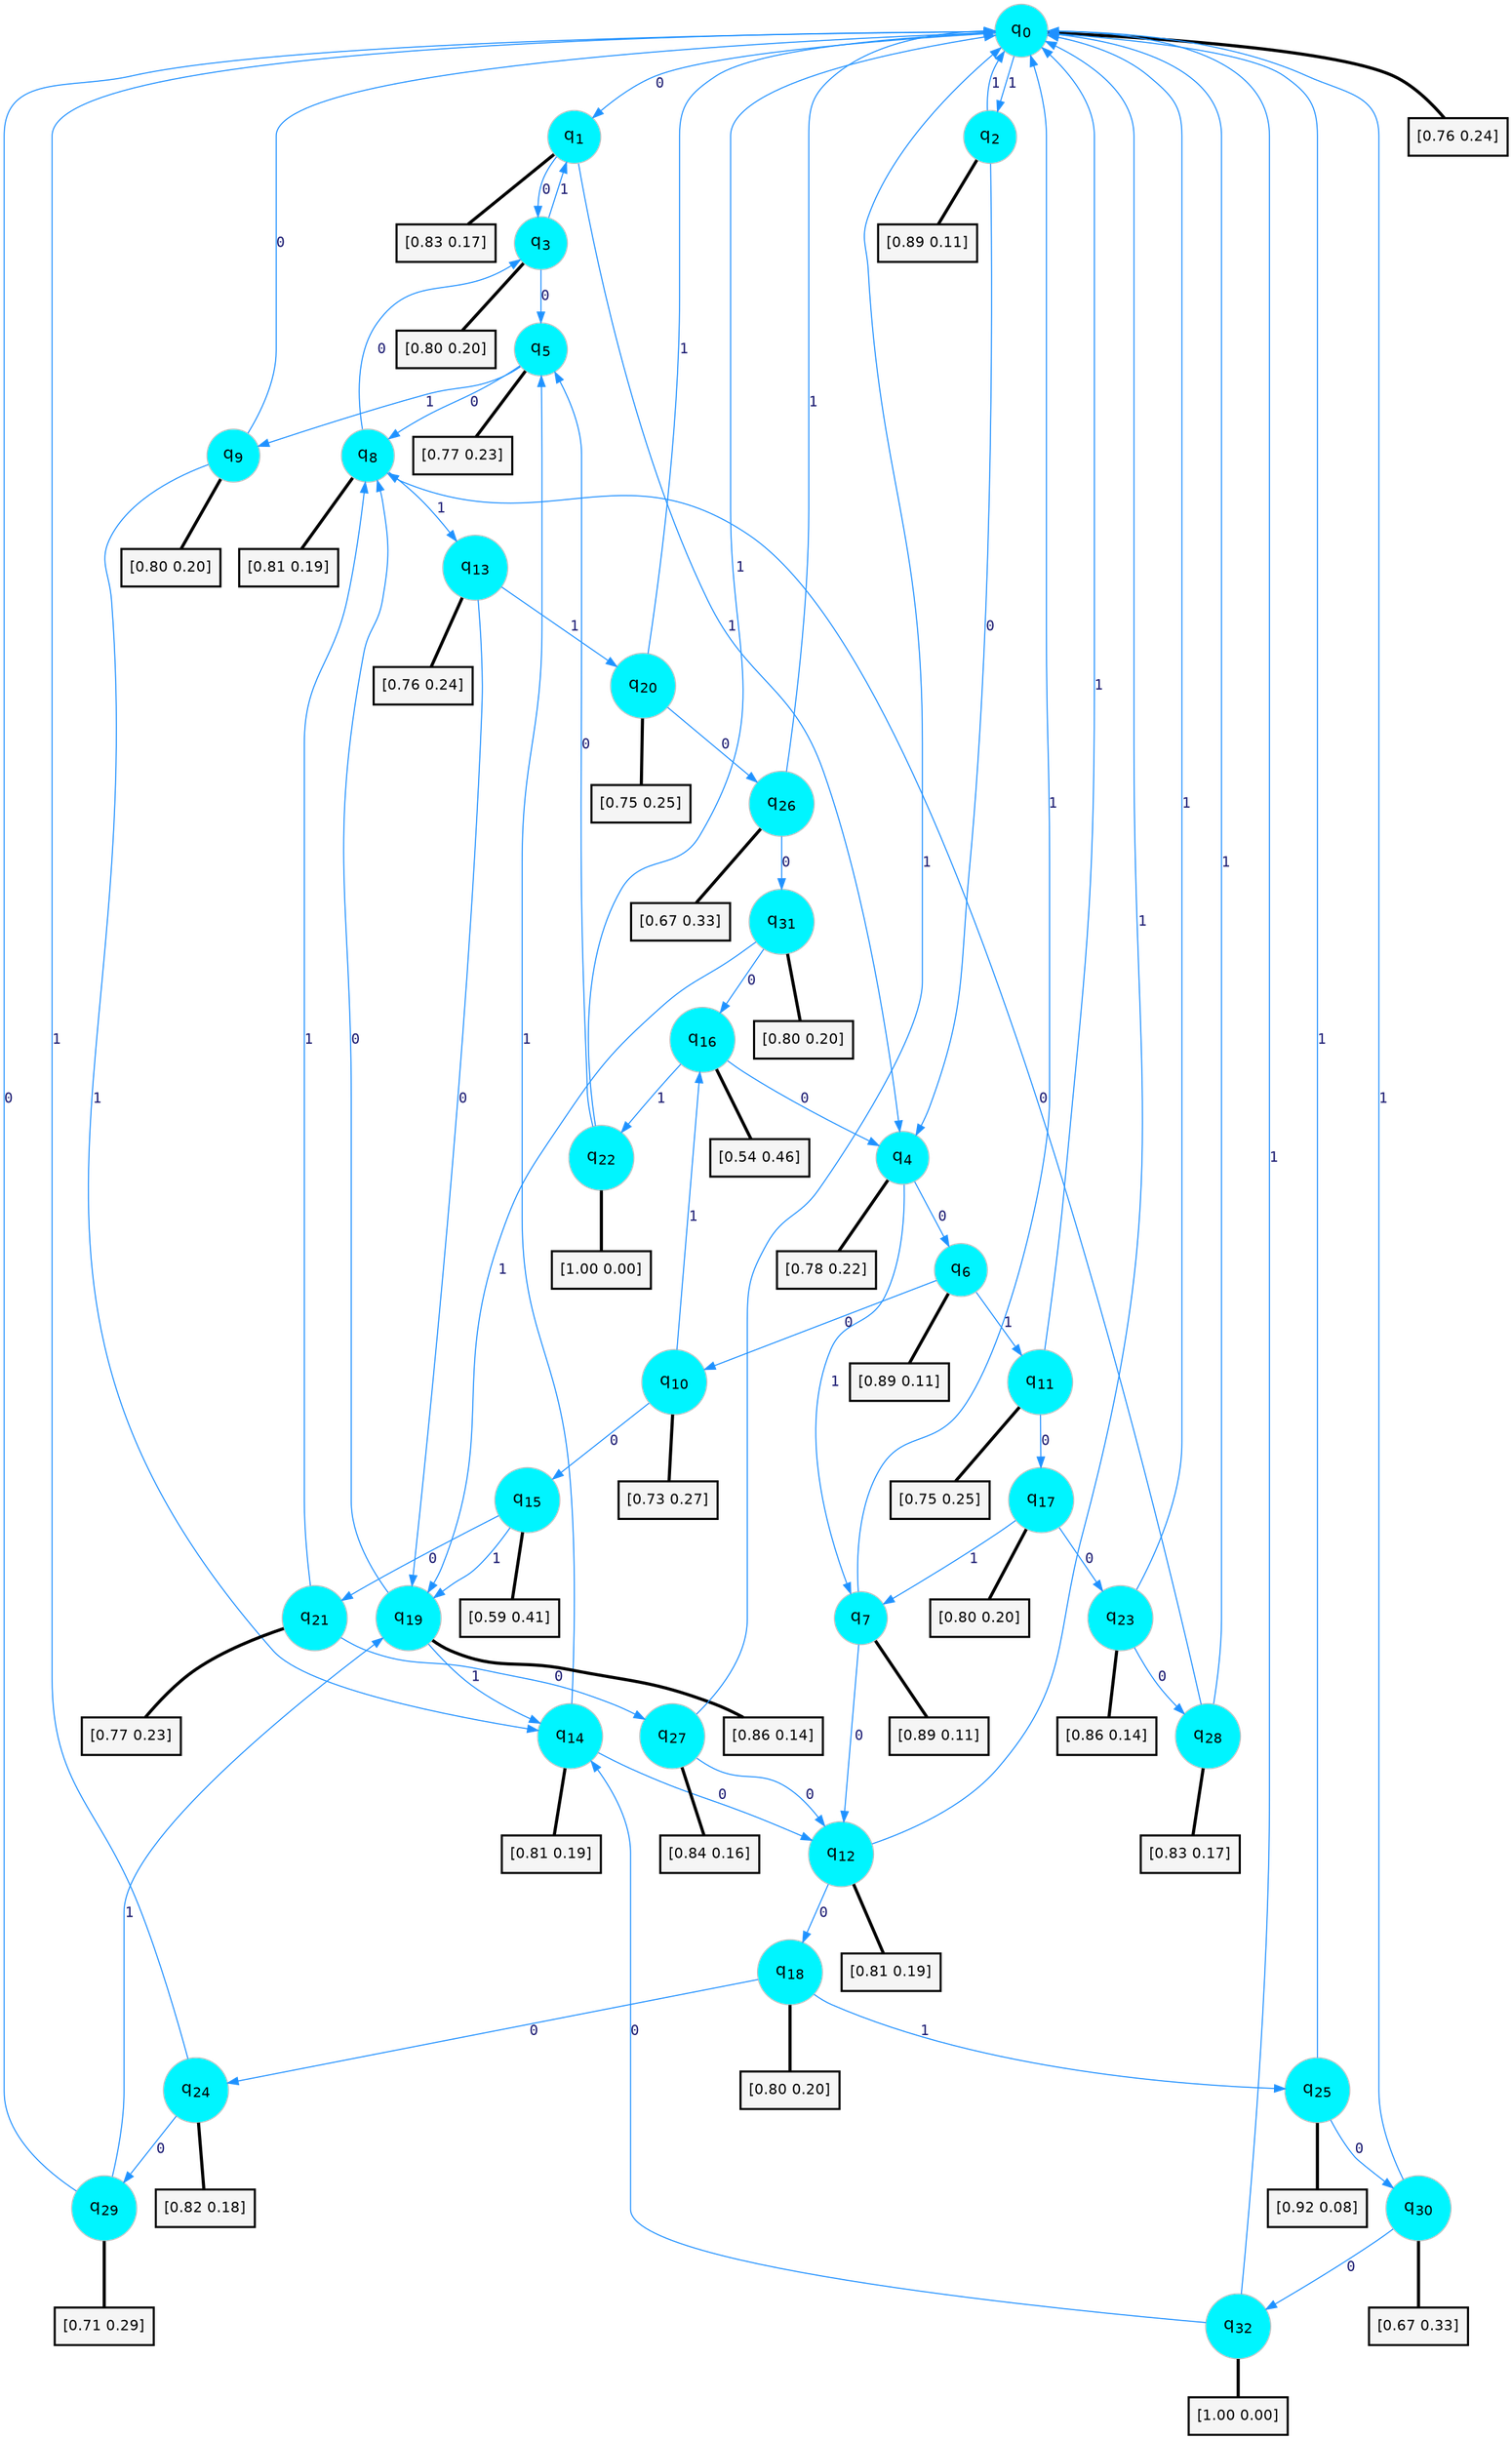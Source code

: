 digraph G {
graph [
bgcolor=transparent, dpi=300, rankdir=TD, size="40,25"];
node [
color=gray, fillcolor=turquoise1, fontcolor=black, fontname=Helvetica, fontsize=16, fontweight=bold, shape=circle, style=filled];
edge [
arrowsize=1, color=dodgerblue1, fontcolor=midnightblue, fontname=courier, fontweight=bold, penwidth=1, style=solid, weight=20];
0[label=<q<SUB>0</SUB>>];
1[label=<q<SUB>1</SUB>>];
2[label=<q<SUB>2</SUB>>];
3[label=<q<SUB>3</SUB>>];
4[label=<q<SUB>4</SUB>>];
5[label=<q<SUB>5</SUB>>];
6[label=<q<SUB>6</SUB>>];
7[label=<q<SUB>7</SUB>>];
8[label=<q<SUB>8</SUB>>];
9[label=<q<SUB>9</SUB>>];
10[label=<q<SUB>10</SUB>>];
11[label=<q<SUB>11</SUB>>];
12[label=<q<SUB>12</SUB>>];
13[label=<q<SUB>13</SUB>>];
14[label=<q<SUB>14</SUB>>];
15[label=<q<SUB>15</SUB>>];
16[label=<q<SUB>16</SUB>>];
17[label=<q<SUB>17</SUB>>];
18[label=<q<SUB>18</SUB>>];
19[label=<q<SUB>19</SUB>>];
20[label=<q<SUB>20</SUB>>];
21[label=<q<SUB>21</SUB>>];
22[label=<q<SUB>22</SUB>>];
23[label=<q<SUB>23</SUB>>];
24[label=<q<SUB>24</SUB>>];
25[label=<q<SUB>25</SUB>>];
26[label=<q<SUB>26</SUB>>];
27[label=<q<SUB>27</SUB>>];
28[label=<q<SUB>28</SUB>>];
29[label=<q<SUB>29</SUB>>];
30[label=<q<SUB>30</SUB>>];
31[label=<q<SUB>31</SUB>>];
32[label=<q<SUB>32</SUB>>];
33[label="[0.76 0.24]", shape=box,fontcolor=black, fontname=Helvetica, fontsize=14, penwidth=2, fillcolor=whitesmoke,color=black];
34[label="[0.83 0.17]", shape=box,fontcolor=black, fontname=Helvetica, fontsize=14, penwidth=2, fillcolor=whitesmoke,color=black];
35[label="[0.89 0.11]", shape=box,fontcolor=black, fontname=Helvetica, fontsize=14, penwidth=2, fillcolor=whitesmoke,color=black];
36[label="[0.80 0.20]", shape=box,fontcolor=black, fontname=Helvetica, fontsize=14, penwidth=2, fillcolor=whitesmoke,color=black];
37[label="[0.78 0.22]", shape=box,fontcolor=black, fontname=Helvetica, fontsize=14, penwidth=2, fillcolor=whitesmoke,color=black];
38[label="[0.77 0.23]", shape=box,fontcolor=black, fontname=Helvetica, fontsize=14, penwidth=2, fillcolor=whitesmoke,color=black];
39[label="[0.89 0.11]", shape=box,fontcolor=black, fontname=Helvetica, fontsize=14, penwidth=2, fillcolor=whitesmoke,color=black];
40[label="[0.89 0.11]", shape=box,fontcolor=black, fontname=Helvetica, fontsize=14, penwidth=2, fillcolor=whitesmoke,color=black];
41[label="[0.81 0.19]", shape=box,fontcolor=black, fontname=Helvetica, fontsize=14, penwidth=2, fillcolor=whitesmoke,color=black];
42[label="[0.80 0.20]", shape=box,fontcolor=black, fontname=Helvetica, fontsize=14, penwidth=2, fillcolor=whitesmoke,color=black];
43[label="[0.73 0.27]", shape=box,fontcolor=black, fontname=Helvetica, fontsize=14, penwidth=2, fillcolor=whitesmoke,color=black];
44[label="[0.75 0.25]", shape=box,fontcolor=black, fontname=Helvetica, fontsize=14, penwidth=2, fillcolor=whitesmoke,color=black];
45[label="[0.81 0.19]", shape=box,fontcolor=black, fontname=Helvetica, fontsize=14, penwidth=2, fillcolor=whitesmoke,color=black];
46[label="[0.76 0.24]", shape=box,fontcolor=black, fontname=Helvetica, fontsize=14, penwidth=2, fillcolor=whitesmoke,color=black];
47[label="[0.81 0.19]", shape=box,fontcolor=black, fontname=Helvetica, fontsize=14, penwidth=2, fillcolor=whitesmoke,color=black];
48[label="[0.59 0.41]", shape=box,fontcolor=black, fontname=Helvetica, fontsize=14, penwidth=2, fillcolor=whitesmoke,color=black];
49[label="[0.54 0.46]", shape=box,fontcolor=black, fontname=Helvetica, fontsize=14, penwidth=2, fillcolor=whitesmoke,color=black];
50[label="[0.80 0.20]", shape=box,fontcolor=black, fontname=Helvetica, fontsize=14, penwidth=2, fillcolor=whitesmoke,color=black];
51[label="[0.80 0.20]", shape=box,fontcolor=black, fontname=Helvetica, fontsize=14, penwidth=2, fillcolor=whitesmoke,color=black];
52[label="[0.86 0.14]", shape=box,fontcolor=black, fontname=Helvetica, fontsize=14, penwidth=2, fillcolor=whitesmoke,color=black];
53[label="[0.75 0.25]", shape=box,fontcolor=black, fontname=Helvetica, fontsize=14, penwidth=2, fillcolor=whitesmoke,color=black];
54[label="[0.77 0.23]", shape=box,fontcolor=black, fontname=Helvetica, fontsize=14, penwidth=2, fillcolor=whitesmoke,color=black];
55[label="[1.00 0.00]", shape=box,fontcolor=black, fontname=Helvetica, fontsize=14, penwidth=2, fillcolor=whitesmoke,color=black];
56[label="[0.86 0.14]", shape=box,fontcolor=black, fontname=Helvetica, fontsize=14, penwidth=2, fillcolor=whitesmoke,color=black];
57[label="[0.82 0.18]", shape=box,fontcolor=black, fontname=Helvetica, fontsize=14, penwidth=2, fillcolor=whitesmoke,color=black];
58[label="[0.92 0.08]", shape=box,fontcolor=black, fontname=Helvetica, fontsize=14, penwidth=2, fillcolor=whitesmoke,color=black];
59[label="[0.67 0.33]", shape=box,fontcolor=black, fontname=Helvetica, fontsize=14, penwidth=2, fillcolor=whitesmoke,color=black];
60[label="[0.84 0.16]", shape=box,fontcolor=black, fontname=Helvetica, fontsize=14, penwidth=2, fillcolor=whitesmoke,color=black];
61[label="[0.83 0.17]", shape=box,fontcolor=black, fontname=Helvetica, fontsize=14, penwidth=2, fillcolor=whitesmoke,color=black];
62[label="[0.71 0.29]", shape=box,fontcolor=black, fontname=Helvetica, fontsize=14, penwidth=2, fillcolor=whitesmoke,color=black];
63[label="[0.67 0.33]", shape=box,fontcolor=black, fontname=Helvetica, fontsize=14, penwidth=2, fillcolor=whitesmoke,color=black];
64[label="[0.80 0.20]", shape=box,fontcolor=black, fontname=Helvetica, fontsize=14, penwidth=2, fillcolor=whitesmoke,color=black];
65[label="[1.00 0.00]", shape=box,fontcolor=black, fontname=Helvetica, fontsize=14, penwidth=2, fillcolor=whitesmoke,color=black];
0->1 [label=0];
0->2 [label=1];
0->33 [arrowhead=none, penwidth=3,color=black];
1->3 [label=0];
1->4 [label=1];
1->34 [arrowhead=none, penwidth=3,color=black];
2->4 [label=0];
2->0 [label=1];
2->35 [arrowhead=none, penwidth=3,color=black];
3->5 [label=0];
3->1 [label=1];
3->36 [arrowhead=none, penwidth=3,color=black];
4->6 [label=0];
4->7 [label=1];
4->37 [arrowhead=none, penwidth=3,color=black];
5->8 [label=0];
5->9 [label=1];
5->38 [arrowhead=none, penwidth=3,color=black];
6->10 [label=0];
6->11 [label=1];
6->39 [arrowhead=none, penwidth=3,color=black];
7->12 [label=0];
7->0 [label=1];
7->40 [arrowhead=none, penwidth=3,color=black];
8->3 [label=0];
8->13 [label=1];
8->41 [arrowhead=none, penwidth=3,color=black];
9->0 [label=0];
9->14 [label=1];
9->42 [arrowhead=none, penwidth=3,color=black];
10->15 [label=0];
10->16 [label=1];
10->43 [arrowhead=none, penwidth=3,color=black];
11->17 [label=0];
11->0 [label=1];
11->44 [arrowhead=none, penwidth=3,color=black];
12->18 [label=0];
12->0 [label=1];
12->45 [arrowhead=none, penwidth=3,color=black];
13->19 [label=0];
13->20 [label=1];
13->46 [arrowhead=none, penwidth=3,color=black];
14->12 [label=0];
14->5 [label=1];
14->47 [arrowhead=none, penwidth=3,color=black];
15->21 [label=0];
15->19 [label=1];
15->48 [arrowhead=none, penwidth=3,color=black];
16->4 [label=0];
16->22 [label=1];
16->49 [arrowhead=none, penwidth=3,color=black];
17->23 [label=0];
17->7 [label=1];
17->50 [arrowhead=none, penwidth=3,color=black];
18->24 [label=0];
18->25 [label=1];
18->51 [arrowhead=none, penwidth=3,color=black];
19->8 [label=0];
19->14 [label=1];
19->52 [arrowhead=none, penwidth=3,color=black];
20->26 [label=0];
20->0 [label=1];
20->53 [arrowhead=none, penwidth=3,color=black];
21->27 [label=0];
21->8 [label=1];
21->54 [arrowhead=none, penwidth=3,color=black];
22->5 [label=0];
22->0 [label=1];
22->55 [arrowhead=none, penwidth=3,color=black];
23->28 [label=0];
23->0 [label=1];
23->56 [arrowhead=none, penwidth=3,color=black];
24->29 [label=0];
24->0 [label=1];
24->57 [arrowhead=none, penwidth=3,color=black];
25->30 [label=0];
25->0 [label=1];
25->58 [arrowhead=none, penwidth=3,color=black];
26->31 [label=0];
26->0 [label=1];
26->59 [arrowhead=none, penwidth=3,color=black];
27->12 [label=0];
27->0 [label=1];
27->60 [arrowhead=none, penwidth=3,color=black];
28->8 [label=0];
28->0 [label=1];
28->61 [arrowhead=none, penwidth=3,color=black];
29->0 [label=0];
29->19 [label=1];
29->62 [arrowhead=none, penwidth=3,color=black];
30->32 [label=0];
30->0 [label=1];
30->63 [arrowhead=none, penwidth=3,color=black];
31->16 [label=0];
31->19 [label=1];
31->64 [arrowhead=none, penwidth=3,color=black];
32->14 [label=0];
32->0 [label=1];
32->65 [arrowhead=none, penwidth=3,color=black];
}
